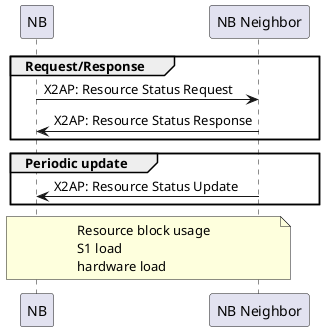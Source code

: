 @startuml
group Request/Response
NB -> "NB Neighbor": X2AP: Resource Status Request
"NB Neighbor" -> NB: X2AP: Resource Status Response
end group

group Periodic update
"NB Neighbor" -> NB: X2AP: Resource Status Update
end group

note over NB, "NB Neighbor"
Resource block usage
S1 load
hardware load
end note
@enduml
